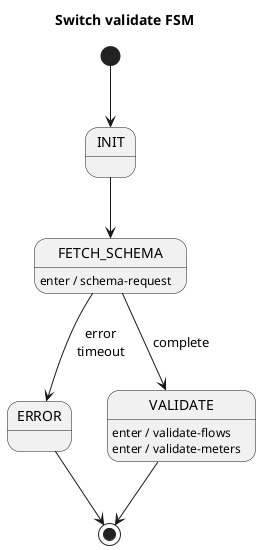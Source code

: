 @startuml
title Switch validate FSM

[*] --> INIT
INIT --> FETCH_SCHEMA

FETCH_SCHEMA --> ERROR : error\ntimeout
FETCH_SCHEMA --> VALIDATE : complete
FETCH_SCHEMA : enter / schema-request

VALIDATE --> [*]
VALIDATE : enter / validate-flows
VALIDATE : enter / validate-meters

ERROR --> [*]

@enduml
